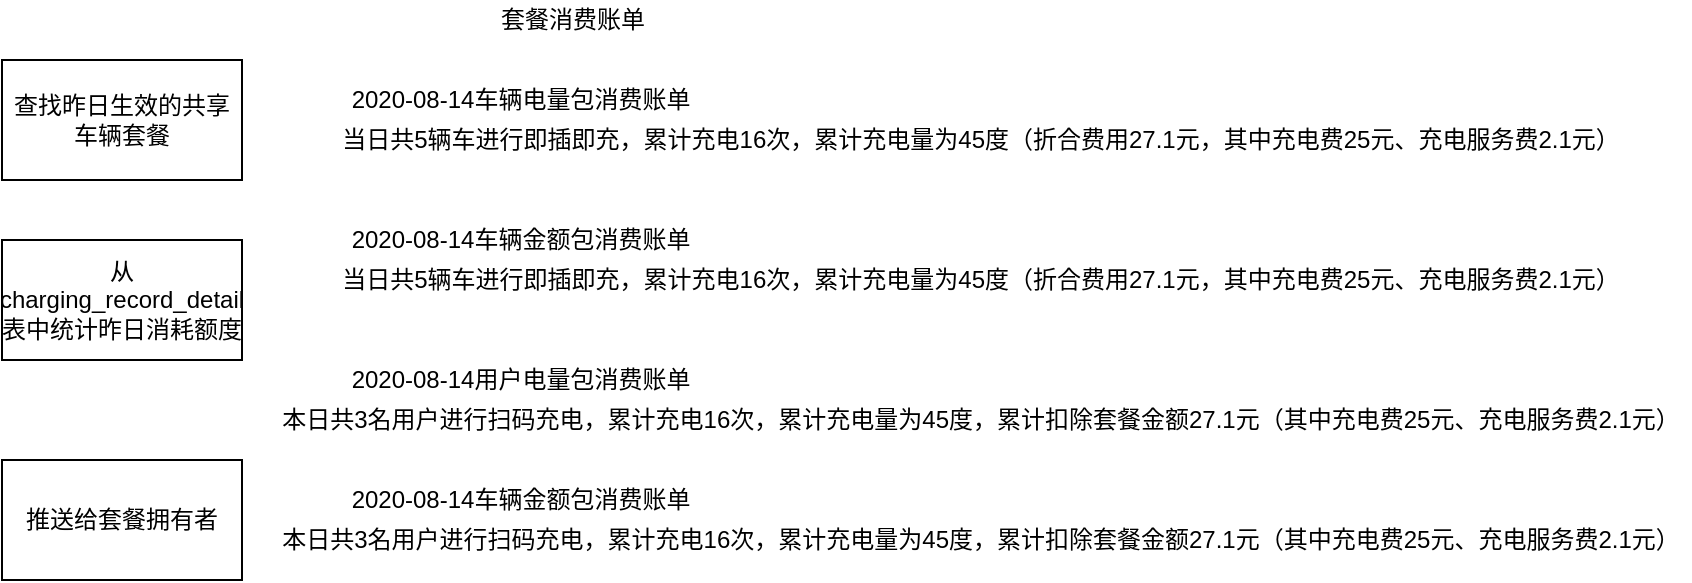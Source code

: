 <mxfile version="13.6.0" type="github">
  <diagram id="PoSvFZ6n82ezW3HcSB_V" name="第 1 页">
    <mxGraphModel dx="1138" dy="610" grid="1" gridSize="10" guides="1" tooltips="1" connect="1" arrows="1" fold="1" page="1" pageScale="1" pageWidth="827" pageHeight="1169" math="0" shadow="0">
      <root>
        <mxCell id="0" />
        <mxCell id="1" parent="0" />
        <mxCell id="oatkVZRFoIWR3xVY8Go6-1" value="查找昨日生效的共享车辆套餐" style="rounded=0;whiteSpace=wrap;html=1;" vertex="1" parent="1">
          <mxGeometry x="60" y="50" width="120" height="60" as="geometry" />
        </mxCell>
        <mxCell id="oatkVZRFoIWR3xVY8Go6-2" value="从charging_record_detail表中统计昨日消耗额度" style="rounded=0;whiteSpace=wrap;html=1;" vertex="1" parent="1">
          <mxGeometry x="60" y="140" width="120" height="60" as="geometry" />
        </mxCell>
        <mxCell id="oatkVZRFoIWR3xVY8Go6-3" value="推送给套餐拥有者" style="rounded=0;whiteSpace=wrap;html=1;" vertex="1" parent="1">
          <mxGeometry x="60" y="250" width="120" height="60" as="geometry" />
        </mxCell>
        <mxCell id="oatkVZRFoIWR3xVY8Go6-4" value="套餐消费账单" style="text;html=1;align=center;verticalAlign=middle;resizable=0;points=[];autosize=1;" vertex="1" parent="1">
          <mxGeometry x="300" y="20" width="90" height="20" as="geometry" />
        </mxCell>
        <mxCell id="oatkVZRFoIWR3xVY8Go6-7" value="2020-08-14车辆电量包消费账单" style="text;html=1;align=center;verticalAlign=middle;resizable=0;points=[];autosize=1;" vertex="1" parent="1">
          <mxGeometry x="224" y="60" width="190" height="20" as="geometry" />
        </mxCell>
        <mxCell id="oatkVZRFoIWR3xVY8Go6-8" value="当日共5辆车进行即插即充，累计充电16次，累计充电量为45度（折合费用27.1元，其中充电费25元、充电服务费2.1元）" style="text;html=1;align=center;verticalAlign=middle;resizable=0;points=[];autosize=1;" vertex="1" parent="1">
          <mxGeometry x="224" y="80" width="650" height="20" as="geometry" />
        </mxCell>
        <mxCell id="oatkVZRFoIWR3xVY8Go6-9" value="2020-08-14车辆金额包消费账单" style="text;html=1;align=center;verticalAlign=middle;resizable=0;points=[];autosize=1;" vertex="1" parent="1">
          <mxGeometry x="224" y="130" width="190" height="20" as="geometry" />
        </mxCell>
        <mxCell id="oatkVZRFoIWR3xVY8Go6-10" value="当日共5辆车进行即插即充，累计充电16次，累计充电量为45度（折合费用27.1元，其中充电费25元、充电服务费2.1元）" style="text;html=1;align=center;verticalAlign=middle;resizable=0;points=[];autosize=1;" vertex="1" parent="1">
          <mxGeometry x="224" y="150" width="650" height="20" as="geometry" />
        </mxCell>
        <mxCell id="oatkVZRFoIWR3xVY8Go6-11" value="2020-08-14用户电量包消费账单" style="text;html=1;align=center;verticalAlign=middle;resizable=0;points=[];autosize=1;" vertex="1" parent="1">
          <mxGeometry x="224" y="200" width="190" height="20" as="geometry" />
        </mxCell>
        <mxCell id="oatkVZRFoIWR3xVY8Go6-12" value="本日共3名用户进行扫码充电，累计充电16次，累计充电量为45度，累计扣除套餐金额27.1元（其中充电费25元、充电服务费2.1元）" style="text;html=1;align=center;verticalAlign=middle;resizable=0;points=[];autosize=1;" vertex="1" parent="1">
          <mxGeometry x="194" y="220" width="710" height="20" as="geometry" />
        </mxCell>
        <mxCell id="oatkVZRFoIWR3xVY8Go6-13" value="2020-08-14车辆金额包消费账单" style="text;html=1;align=center;verticalAlign=middle;resizable=0;points=[];autosize=1;" vertex="1" parent="1">
          <mxGeometry x="224" y="260" width="190" height="20" as="geometry" />
        </mxCell>
        <mxCell id="oatkVZRFoIWR3xVY8Go6-14" value="本日共3名用户进行扫码充电，累计充电16次，累计充电量为45度，累计扣除套餐金额27.1元（其中充电费25元、充电服务费2.1元）" style="text;html=1;align=center;verticalAlign=middle;resizable=0;points=[];autosize=1;" vertex="1" parent="1">
          <mxGeometry x="194" y="280" width="710" height="20" as="geometry" />
        </mxCell>
      </root>
    </mxGraphModel>
  </diagram>
</mxfile>
